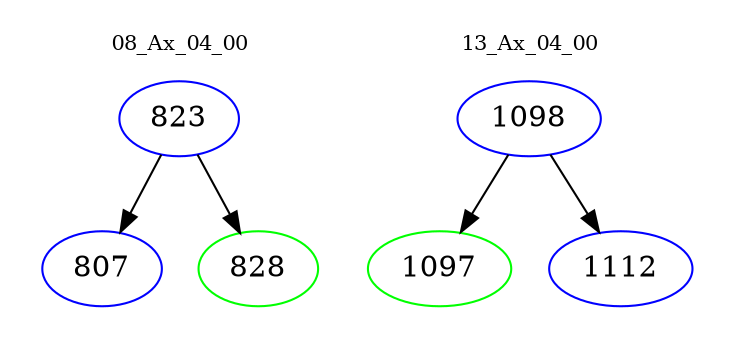 digraph{
subgraph cluster_0 {
color = white
label = "08_Ax_04_00";
fontsize=10;
T0_823 [label="823", color="blue"]
T0_823 -> T0_807 [color="black"]
T0_807 [label="807", color="blue"]
T0_823 -> T0_828 [color="black"]
T0_828 [label="828", color="green"]
}
subgraph cluster_1 {
color = white
label = "13_Ax_04_00";
fontsize=10;
T1_1098 [label="1098", color="blue"]
T1_1098 -> T1_1097 [color="black"]
T1_1097 [label="1097", color="green"]
T1_1098 -> T1_1112 [color="black"]
T1_1112 [label="1112", color="blue"]
}
}
